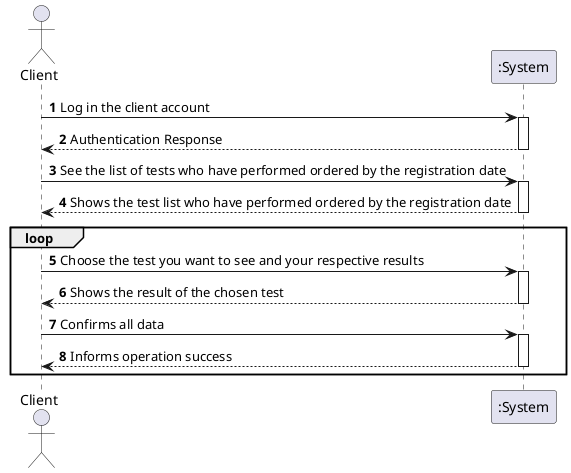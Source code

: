 @startuml
autonumber
'hide footbox
actor "Client" as CLIENT

participant ":System" as SYSTEM

CLIENT -> SYSTEM : Log in the client account
activate SYSTEM

SYSTEM --> CLIENT : Authentication Response
deactivate SYSTEM

CLIENT -> SYSTEM : See the list of tests who have performed ordered by the registration date
activate SYSTEM
SYSTEM --> CLIENT : Shows the test list who have performed ordered by the registration date
deactivate SYSTEM
loop
CLIENT -> SYSTEM : Choose the test you want to see and your respective results
activate SYSTEM
SYSTEM --> CLIENT : Shows the result of the chosen test
deactivate SYSTEM
CLIENT -> SYSTEM : Confirms all data
activate SYSTEM
SYSTEM --> CLIENT : Informs operation success
deactivate SYSTEM
end

@enduml